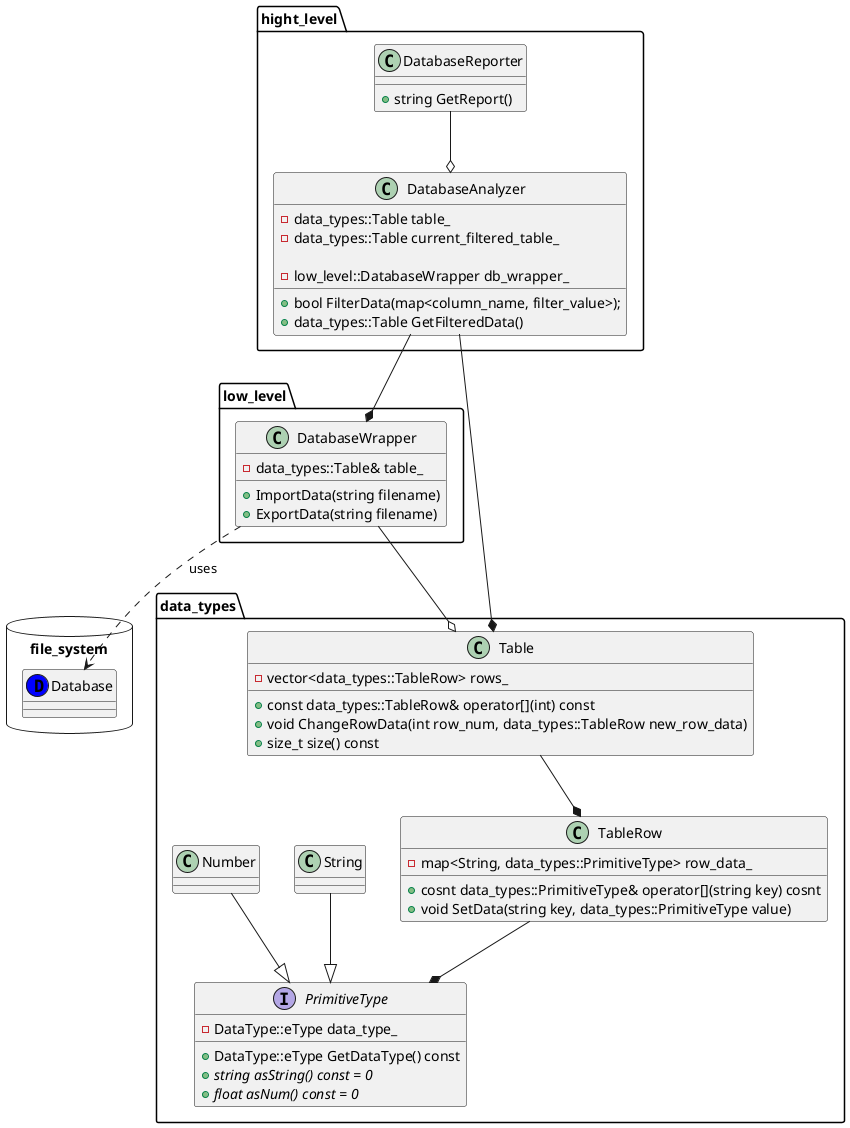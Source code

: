 @startuml

set namespaceSeparator ::

class hight_level::DatabaseReporter {
	+ string GetReport()
}

class hight_level::DatabaseAnalyzer {
	+ bool FilterData(map<column_name, filter_value>);
	+ data_types::Table GetFilteredData()

	- data_types::Table table_
	- data_types::Table current_filtered_table_

	- low_level::DatabaseWrapper db_wrapper_
}

class low_level::DatabaseWrapper {
	+ ImportData(string filename)
	+ ExportData(string filename)

	- data_types::Table& table_
}

namespace file_system <<Database>>	 {
	class Database << (D,#0000FF) >> {

	}
}

class data_types::Table {
	+ const data_types::TableRow& operator[](int) const 
	+ void ChangeRowData(int row_num, data_types::TableRow new_row_data)
	+ size_t size() const

	- vector<data_types::TableRow> rows_
}

class data_types::TableRow {
	+ cosnt data_types::PrimitiveType& operator[](string key) cosnt 
	+ void SetData(string key, data_types::PrimitiveType value)

	- map<String, data_types::PrimitiveType> row_data_
}

interface data_types::PrimitiveType {
			+ DataType::eType GetDataType() const 
{abstract}	+ string asString() const = 0
{abstract}	+ float asNum() const = 0

	- DataType::eType data_type_ 
}



hight_level::DatabaseReporter --o hight_level::DatabaseAnalyzer

hight_level::DatabaseAnalyzer --* data_types::Table
hight_level::DatabaseAnalyzer --* low_level::DatabaseWrapper

low_level::DatabaseWrapper --o data_types::Table
low_level::DatabaseWrapper ..> file_system::Database : uses

data_types::Table --* data_types::TableRow

data_types::TableRow --* data_types::PrimitiveType

data_types::String --|> data_types::PrimitiveType
data_types::Number --|> data_types::PrimitiveType


@enduml